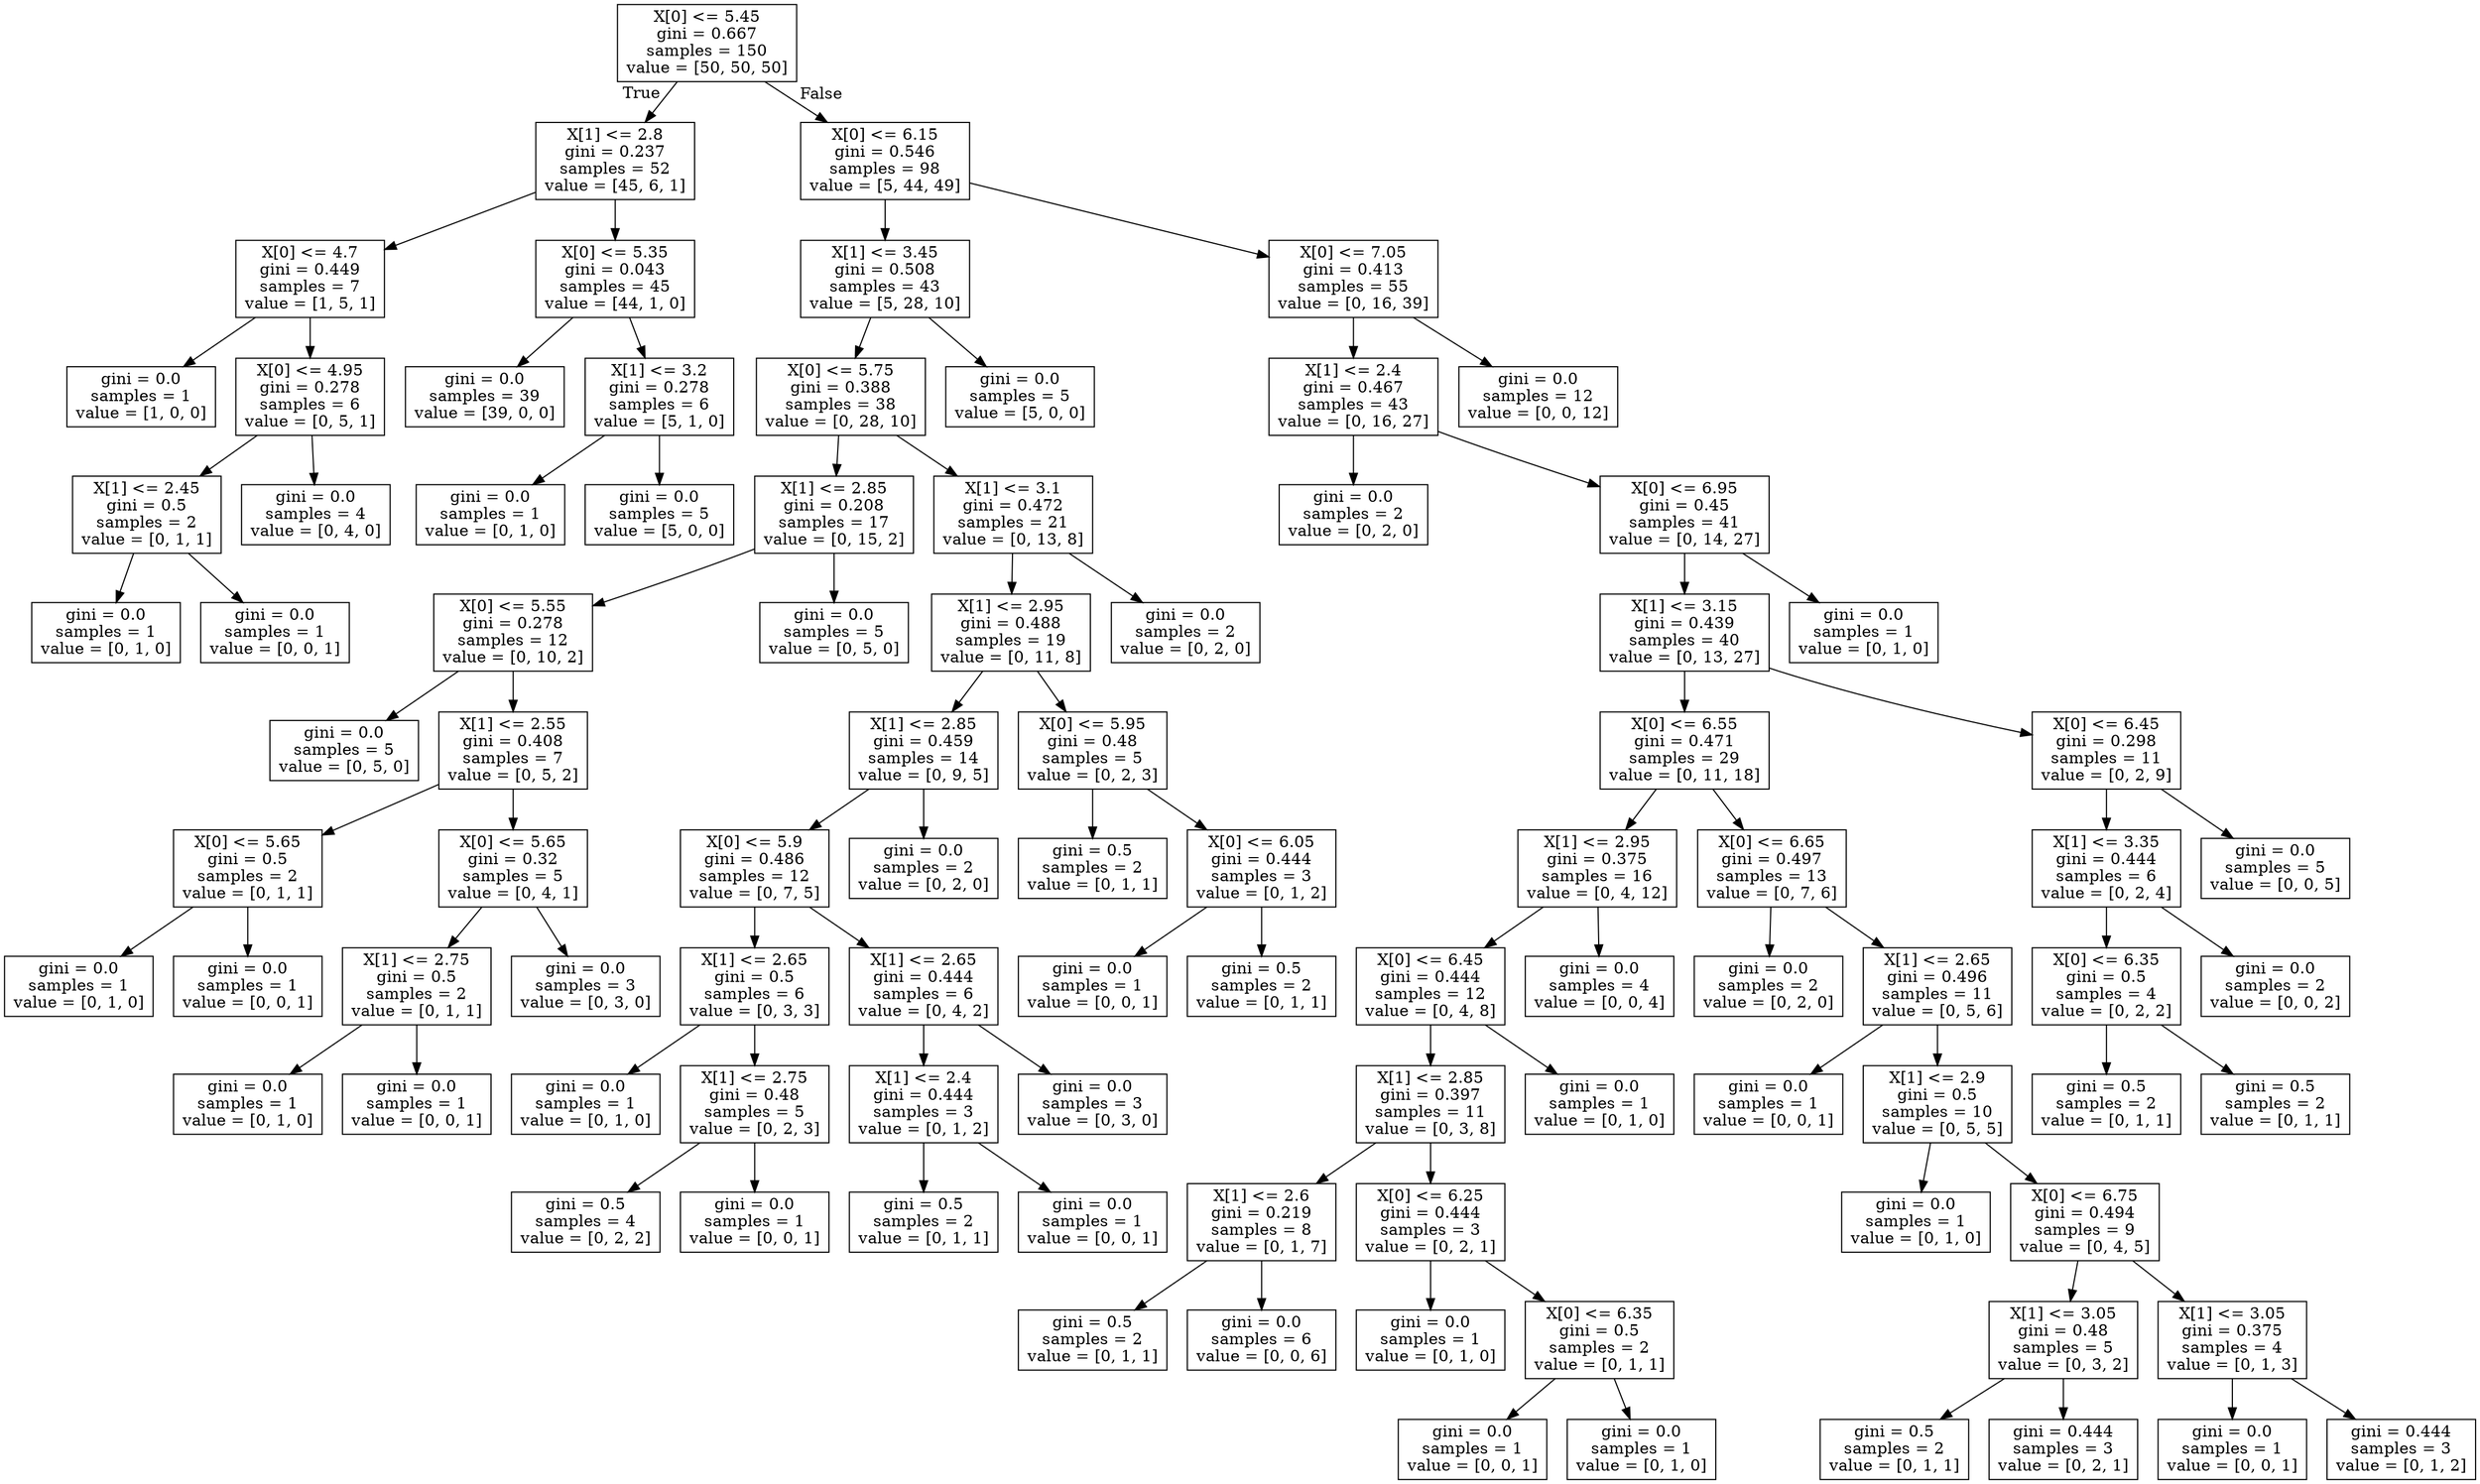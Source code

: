digraph Tree {
node [shape=box] ;
0 [label="X[0] <= 5.45\ngini = 0.667\nsamples = 150\nvalue = [50, 50, 50]"] ;
1 [label="X[1] <= 2.8\ngini = 0.237\nsamples = 52\nvalue = [45, 6, 1]"] ;
0 -> 1 [labeldistance=2.5, labelangle=45, headlabel="True"] ;
2 [label="X[0] <= 4.7\ngini = 0.449\nsamples = 7\nvalue = [1, 5, 1]"] ;
1 -> 2 ;
3 [label="gini = 0.0\nsamples = 1\nvalue = [1, 0, 0]"] ;
2 -> 3 ;
4 [label="X[0] <= 4.95\ngini = 0.278\nsamples = 6\nvalue = [0, 5, 1]"] ;
2 -> 4 ;
5 [label="X[1] <= 2.45\ngini = 0.5\nsamples = 2\nvalue = [0, 1, 1]"] ;
4 -> 5 ;
6 [label="gini = 0.0\nsamples = 1\nvalue = [0, 1, 0]"] ;
5 -> 6 ;
7 [label="gini = 0.0\nsamples = 1\nvalue = [0, 0, 1]"] ;
5 -> 7 ;
8 [label="gini = 0.0\nsamples = 4\nvalue = [0, 4, 0]"] ;
4 -> 8 ;
9 [label="X[0] <= 5.35\ngini = 0.043\nsamples = 45\nvalue = [44, 1, 0]"] ;
1 -> 9 ;
10 [label="gini = 0.0\nsamples = 39\nvalue = [39, 0, 0]"] ;
9 -> 10 ;
11 [label="X[1] <= 3.2\ngini = 0.278\nsamples = 6\nvalue = [5, 1, 0]"] ;
9 -> 11 ;
12 [label="gini = 0.0\nsamples = 1\nvalue = [0, 1, 0]"] ;
11 -> 12 ;
13 [label="gini = 0.0\nsamples = 5\nvalue = [5, 0, 0]"] ;
11 -> 13 ;
14 [label="X[0] <= 6.15\ngini = 0.546\nsamples = 98\nvalue = [5, 44, 49]"] ;
0 -> 14 [labeldistance=2.5, labelangle=-45, headlabel="False"] ;
15 [label="X[1] <= 3.45\ngini = 0.508\nsamples = 43\nvalue = [5, 28, 10]"] ;
14 -> 15 ;
16 [label="X[0] <= 5.75\ngini = 0.388\nsamples = 38\nvalue = [0, 28, 10]"] ;
15 -> 16 ;
17 [label="X[1] <= 2.85\ngini = 0.208\nsamples = 17\nvalue = [0, 15, 2]"] ;
16 -> 17 ;
18 [label="X[0] <= 5.55\ngini = 0.278\nsamples = 12\nvalue = [0, 10, 2]"] ;
17 -> 18 ;
19 [label="gini = 0.0\nsamples = 5\nvalue = [0, 5, 0]"] ;
18 -> 19 ;
20 [label="X[1] <= 2.55\ngini = 0.408\nsamples = 7\nvalue = [0, 5, 2]"] ;
18 -> 20 ;
21 [label="X[0] <= 5.65\ngini = 0.5\nsamples = 2\nvalue = [0, 1, 1]"] ;
20 -> 21 ;
22 [label="gini = 0.0\nsamples = 1\nvalue = [0, 1, 0]"] ;
21 -> 22 ;
23 [label="gini = 0.0\nsamples = 1\nvalue = [0, 0, 1]"] ;
21 -> 23 ;
24 [label="X[0] <= 5.65\ngini = 0.32\nsamples = 5\nvalue = [0, 4, 1]"] ;
20 -> 24 ;
25 [label="X[1] <= 2.75\ngini = 0.5\nsamples = 2\nvalue = [0, 1, 1]"] ;
24 -> 25 ;
26 [label="gini = 0.0\nsamples = 1\nvalue = [0, 1, 0]"] ;
25 -> 26 ;
27 [label="gini = 0.0\nsamples = 1\nvalue = [0, 0, 1]"] ;
25 -> 27 ;
28 [label="gini = 0.0\nsamples = 3\nvalue = [0, 3, 0]"] ;
24 -> 28 ;
29 [label="gini = 0.0\nsamples = 5\nvalue = [0, 5, 0]"] ;
17 -> 29 ;
30 [label="X[1] <= 3.1\ngini = 0.472\nsamples = 21\nvalue = [0, 13, 8]"] ;
16 -> 30 ;
31 [label="X[1] <= 2.95\ngini = 0.488\nsamples = 19\nvalue = [0, 11, 8]"] ;
30 -> 31 ;
32 [label="X[1] <= 2.85\ngini = 0.459\nsamples = 14\nvalue = [0, 9, 5]"] ;
31 -> 32 ;
33 [label="X[0] <= 5.9\ngini = 0.486\nsamples = 12\nvalue = [0, 7, 5]"] ;
32 -> 33 ;
34 [label="X[1] <= 2.65\ngini = 0.5\nsamples = 6\nvalue = [0, 3, 3]"] ;
33 -> 34 ;
35 [label="gini = 0.0\nsamples = 1\nvalue = [0, 1, 0]"] ;
34 -> 35 ;
36 [label="X[1] <= 2.75\ngini = 0.48\nsamples = 5\nvalue = [0, 2, 3]"] ;
34 -> 36 ;
37 [label="gini = 0.5\nsamples = 4\nvalue = [0, 2, 2]"] ;
36 -> 37 ;
38 [label="gini = 0.0\nsamples = 1\nvalue = [0, 0, 1]"] ;
36 -> 38 ;
39 [label="X[1] <= 2.65\ngini = 0.444\nsamples = 6\nvalue = [0, 4, 2]"] ;
33 -> 39 ;
40 [label="X[1] <= 2.4\ngini = 0.444\nsamples = 3\nvalue = [0, 1, 2]"] ;
39 -> 40 ;
41 [label="gini = 0.5\nsamples = 2\nvalue = [0, 1, 1]"] ;
40 -> 41 ;
42 [label="gini = 0.0\nsamples = 1\nvalue = [0, 0, 1]"] ;
40 -> 42 ;
43 [label="gini = 0.0\nsamples = 3\nvalue = [0, 3, 0]"] ;
39 -> 43 ;
44 [label="gini = 0.0\nsamples = 2\nvalue = [0, 2, 0]"] ;
32 -> 44 ;
45 [label="X[0] <= 5.95\ngini = 0.48\nsamples = 5\nvalue = [0, 2, 3]"] ;
31 -> 45 ;
46 [label="gini = 0.5\nsamples = 2\nvalue = [0, 1, 1]"] ;
45 -> 46 ;
47 [label="X[0] <= 6.05\ngini = 0.444\nsamples = 3\nvalue = [0, 1, 2]"] ;
45 -> 47 ;
48 [label="gini = 0.0\nsamples = 1\nvalue = [0, 0, 1]"] ;
47 -> 48 ;
49 [label="gini = 0.5\nsamples = 2\nvalue = [0, 1, 1]"] ;
47 -> 49 ;
50 [label="gini = 0.0\nsamples = 2\nvalue = [0, 2, 0]"] ;
30 -> 50 ;
51 [label="gini = 0.0\nsamples = 5\nvalue = [5, 0, 0]"] ;
15 -> 51 ;
52 [label="X[0] <= 7.05\ngini = 0.413\nsamples = 55\nvalue = [0, 16, 39]"] ;
14 -> 52 ;
53 [label="X[1] <= 2.4\ngini = 0.467\nsamples = 43\nvalue = [0, 16, 27]"] ;
52 -> 53 ;
54 [label="gini = 0.0\nsamples = 2\nvalue = [0, 2, 0]"] ;
53 -> 54 ;
55 [label="X[0] <= 6.95\ngini = 0.45\nsamples = 41\nvalue = [0, 14, 27]"] ;
53 -> 55 ;
56 [label="X[1] <= 3.15\ngini = 0.439\nsamples = 40\nvalue = [0, 13, 27]"] ;
55 -> 56 ;
57 [label="X[0] <= 6.55\ngini = 0.471\nsamples = 29\nvalue = [0, 11, 18]"] ;
56 -> 57 ;
58 [label="X[1] <= 2.95\ngini = 0.375\nsamples = 16\nvalue = [0, 4, 12]"] ;
57 -> 58 ;
59 [label="X[0] <= 6.45\ngini = 0.444\nsamples = 12\nvalue = [0, 4, 8]"] ;
58 -> 59 ;
60 [label="X[1] <= 2.85\ngini = 0.397\nsamples = 11\nvalue = [0, 3, 8]"] ;
59 -> 60 ;
61 [label="X[1] <= 2.6\ngini = 0.219\nsamples = 8\nvalue = [0, 1, 7]"] ;
60 -> 61 ;
62 [label="gini = 0.5\nsamples = 2\nvalue = [0, 1, 1]"] ;
61 -> 62 ;
63 [label="gini = 0.0\nsamples = 6\nvalue = [0, 0, 6]"] ;
61 -> 63 ;
64 [label="X[0] <= 6.25\ngini = 0.444\nsamples = 3\nvalue = [0, 2, 1]"] ;
60 -> 64 ;
65 [label="gini = 0.0\nsamples = 1\nvalue = [0, 1, 0]"] ;
64 -> 65 ;
66 [label="X[0] <= 6.35\ngini = 0.5\nsamples = 2\nvalue = [0, 1, 1]"] ;
64 -> 66 ;
67 [label="gini = 0.0\nsamples = 1\nvalue = [0, 0, 1]"] ;
66 -> 67 ;
68 [label="gini = 0.0\nsamples = 1\nvalue = [0, 1, 0]"] ;
66 -> 68 ;
69 [label="gini = 0.0\nsamples = 1\nvalue = [0, 1, 0]"] ;
59 -> 69 ;
70 [label="gini = 0.0\nsamples = 4\nvalue = [0, 0, 4]"] ;
58 -> 70 ;
71 [label="X[0] <= 6.65\ngini = 0.497\nsamples = 13\nvalue = [0, 7, 6]"] ;
57 -> 71 ;
72 [label="gini = 0.0\nsamples = 2\nvalue = [0, 2, 0]"] ;
71 -> 72 ;
73 [label="X[1] <= 2.65\ngini = 0.496\nsamples = 11\nvalue = [0, 5, 6]"] ;
71 -> 73 ;
74 [label="gini = 0.0\nsamples = 1\nvalue = [0, 0, 1]"] ;
73 -> 74 ;
75 [label="X[1] <= 2.9\ngini = 0.5\nsamples = 10\nvalue = [0, 5, 5]"] ;
73 -> 75 ;
76 [label="gini = 0.0\nsamples = 1\nvalue = [0, 1, 0]"] ;
75 -> 76 ;
77 [label="X[0] <= 6.75\ngini = 0.494\nsamples = 9\nvalue = [0, 4, 5]"] ;
75 -> 77 ;
78 [label="X[1] <= 3.05\ngini = 0.48\nsamples = 5\nvalue = [0, 3, 2]"] ;
77 -> 78 ;
79 [label="gini = 0.5\nsamples = 2\nvalue = [0, 1, 1]"] ;
78 -> 79 ;
80 [label="gini = 0.444\nsamples = 3\nvalue = [0, 2, 1]"] ;
78 -> 80 ;
81 [label="X[1] <= 3.05\ngini = 0.375\nsamples = 4\nvalue = [0, 1, 3]"] ;
77 -> 81 ;
82 [label="gini = 0.0\nsamples = 1\nvalue = [0, 0, 1]"] ;
81 -> 82 ;
83 [label="gini = 0.444\nsamples = 3\nvalue = [0, 1, 2]"] ;
81 -> 83 ;
84 [label="X[0] <= 6.45\ngini = 0.298\nsamples = 11\nvalue = [0, 2, 9]"] ;
56 -> 84 ;
85 [label="X[1] <= 3.35\ngini = 0.444\nsamples = 6\nvalue = [0, 2, 4]"] ;
84 -> 85 ;
86 [label="X[0] <= 6.35\ngini = 0.5\nsamples = 4\nvalue = [0, 2, 2]"] ;
85 -> 86 ;
87 [label="gini = 0.5\nsamples = 2\nvalue = [0, 1, 1]"] ;
86 -> 87 ;
88 [label="gini = 0.5\nsamples = 2\nvalue = [0, 1, 1]"] ;
86 -> 88 ;
89 [label="gini = 0.0\nsamples = 2\nvalue = [0, 0, 2]"] ;
85 -> 89 ;
90 [label="gini = 0.0\nsamples = 5\nvalue = [0, 0, 5]"] ;
84 -> 90 ;
91 [label="gini = 0.0\nsamples = 1\nvalue = [0, 1, 0]"] ;
55 -> 91 ;
92 [label="gini = 0.0\nsamples = 12\nvalue = [0, 0, 12]"] ;
52 -> 92 ;
}